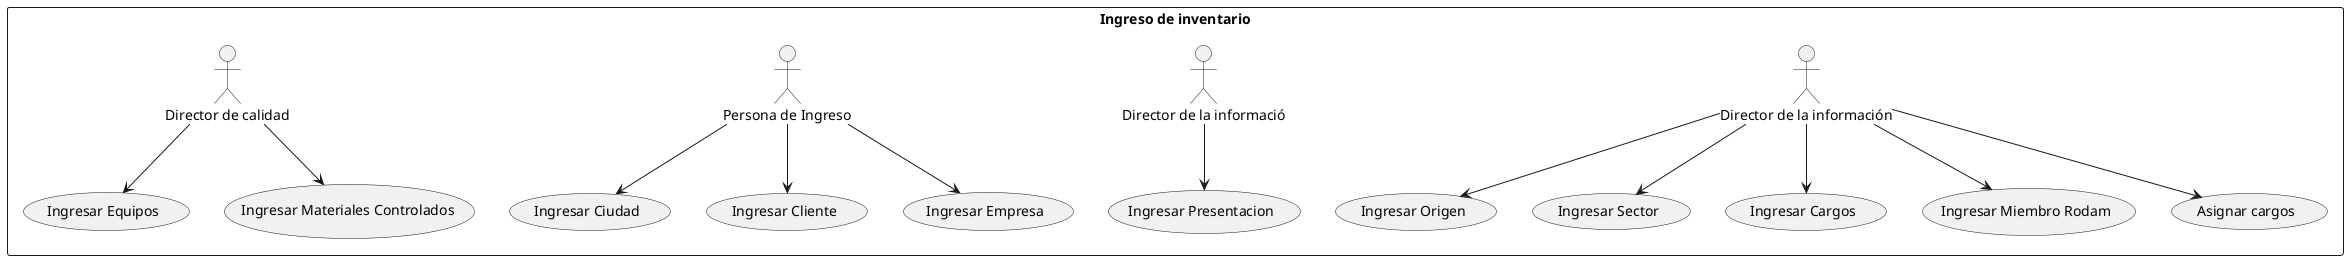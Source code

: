 @startuml

rectangle "Ingreso de inventario" {

:Director de la información: --> (Ingresar Origen) 
:Director de la información: --> (Ingresar Sector)
:Director de la información: --> (Ingresar Cargos)
:Director de la informació: --> (Ingresar Presentacion)
:Director de la información: --> (Ingresar Miembro Rodam)
:Director de la información: --> (Asignar cargos)
:Persona de Ingreso: --> (Ingresar Ciudad) 
:Persona de Ingreso: --> (Ingresar Cliente)
:Persona de Ingreso: --> (Ingresar Empresa)
:Director de calidad: --> (Ingresar Equipos)
:Director de calidad: --> (Ingresar Materiales Controlados)
}







@enduml